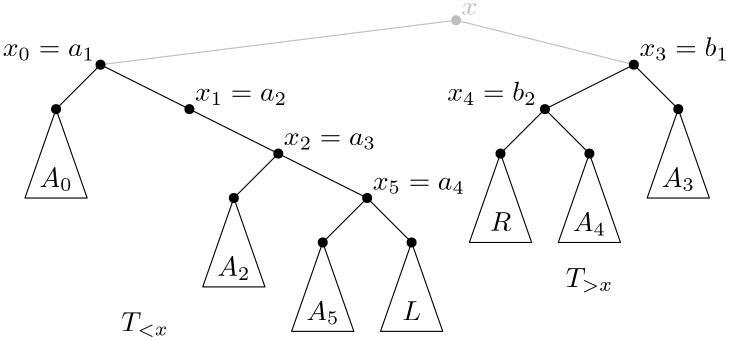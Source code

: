 <?xml version="1.0"?>
<!DOCTYPE ipe SYSTEM "ipe.dtd">
<ipe version="70212" creator="Ipe 7.2.13">
<info created="D:20200225145259" modified="D:20200313152528"/>
<ipestyle name="basic">
<symbol name="arrow/arc(spx)">
<path stroke="sym-stroke" fill="sym-stroke" pen="sym-pen">
0 0 m
-1 0.333 l
-1 -0.333 l
h
</path>
</symbol>
<symbol name="arrow/farc(spx)">
<path stroke="sym-stroke" fill="white" pen="sym-pen">
0 0 m
-1 0.333 l
-1 -0.333 l
h
</path>
</symbol>
<symbol name="arrow/ptarc(spx)">
<path stroke="sym-stroke" fill="sym-stroke" pen="sym-pen">
0 0 m
-1 0.333 l
-0.8 0 l
-1 -0.333 l
h
</path>
</symbol>
<symbol name="arrow/fptarc(spx)">
<path stroke="sym-stroke" fill="white" pen="sym-pen">
0 0 m
-1 0.333 l
-0.8 0 l
-1 -0.333 l
h
</path>
</symbol>
<symbol name="mark/circle(sx)" transformations="translations">
<path fill="sym-stroke">
0.6 0 0 0.6 0 0 e
0.4 0 0 0.4 0 0 e
</path>
</symbol>
<symbol name="mark/disk(sx)" transformations="translations">
<path fill="sym-stroke">
0.6 0 0 0.6 0 0 e
</path>
</symbol>
<symbol name="mark/fdisk(sfx)" transformations="translations">
<group>
<path fill="sym-fill">
0.5 0 0 0.5 0 0 e
</path>
<path fill="sym-stroke" fillrule="eofill">
0.6 0 0 0.6 0 0 e
0.4 0 0 0.4 0 0 e
</path>
</group>
</symbol>
<symbol name="mark/box(sx)" transformations="translations">
<path fill="sym-stroke" fillrule="eofill">
-0.6 -0.6 m
0.6 -0.6 l
0.6 0.6 l
-0.6 0.6 l
h
-0.4 -0.4 m
0.4 -0.4 l
0.4 0.4 l
-0.4 0.4 l
h
</path>
</symbol>
<symbol name="mark/square(sx)" transformations="translations">
<path fill="sym-stroke">
-0.6 -0.6 m
0.6 -0.6 l
0.6 0.6 l
-0.6 0.6 l
h
</path>
</symbol>
<symbol name="mark/fsquare(sfx)" transformations="translations">
<group>
<path fill="sym-fill">
-0.5 -0.5 m
0.5 -0.5 l
0.5 0.5 l
-0.5 0.5 l
h
</path>
<path fill="sym-stroke" fillrule="eofill">
-0.6 -0.6 m
0.6 -0.6 l
0.6 0.6 l
-0.6 0.6 l
h
-0.4 -0.4 m
0.4 -0.4 l
0.4 0.4 l
-0.4 0.4 l
h
</path>
</group>
</symbol>
<symbol name="mark/cross(sx)" transformations="translations">
<group>
<path fill="sym-stroke">
-0.43 -0.57 m
0.57 0.43 l
0.43 0.57 l
-0.57 -0.43 l
h
</path>
<path fill="sym-stroke">
-0.43 0.57 m
0.57 -0.43 l
0.43 -0.57 l
-0.57 0.43 l
h
</path>
</group>
</symbol>
<symbol name="arrow/fnormal(spx)">
<path stroke="sym-stroke" fill="white" pen="sym-pen">
0 0 m
-1 0.333 l
-1 -0.333 l
h
</path>
</symbol>
<symbol name="arrow/pointed(spx)">
<path stroke="sym-stroke" fill="sym-stroke" pen="sym-pen">
0 0 m
-1 0.333 l
-0.8 0 l
-1 -0.333 l
h
</path>
</symbol>
<symbol name="arrow/fpointed(spx)">
<path stroke="sym-stroke" fill="white" pen="sym-pen">
0 0 m
-1 0.333 l
-0.8 0 l
-1 -0.333 l
h
</path>
</symbol>
<symbol name="arrow/linear(spx)">
<path stroke="sym-stroke" pen="sym-pen">
-1 0.333 m
0 0 l
-1 -0.333 l
</path>
</symbol>
<symbol name="arrow/fdouble(spx)">
<path stroke="sym-stroke" fill="white" pen="sym-pen">
0 0 m
-1 0.333 l
-1 -0.333 l
h
-1 0 m
-2 0.333 l
-2 -0.333 l
h
</path>
</symbol>
<symbol name="arrow/double(spx)">
<path stroke="sym-stroke" fill="sym-stroke" pen="sym-pen">
0 0 m
-1 0.333 l
-1 -0.333 l
h
-1 0 m
-2 0.333 l
-2 -0.333 l
h
</path>
</symbol>
<pen name="heavier" value="0.8"/>
<pen name="fat" value="1.2"/>
<pen name="ultrafat" value="2"/>
<symbolsize name="large" value="5"/>
<symbolsize name="small" value="2"/>
<symbolsize name="tiny" value="1.1"/>
<arrowsize name="large" value="10"/>
<arrowsize name="small" value="5"/>
<arrowsize name="tiny" value="3"/>
<color name="red" value="1 0 0"/>
<color name="green" value="0 1 0"/>
<color name="blue" value="0 0 1"/>
<color name="yellow" value="1 1 0"/>
<color name="orange" value="1 0.647 0"/>
<color name="gold" value="1 0.843 0"/>
<color name="purple" value="0.627 0.125 0.941"/>
<color name="gray" value="0.745"/>
<color name="brown" value="0.647 0.165 0.165"/>
<color name="navy" value="0 0 0.502"/>
<color name="pink" value="1 0.753 0.796"/>
<color name="seagreen" value="0.18 0.545 0.341"/>
<color name="turquoise" value="0.251 0.878 0.816"/>
<color name="violet" value="0.933 0.51 0.933"/>
<color name="darkblue" value="0 0 0.545"/>
<color name="darkcyan" value="0 0.545 0.545"/>
<color name="darkgray" value="0.663"/>
<color name="darkgreen" value="0 0.392 0"/>
<color name="darkmagenta" value="0.545 0 0.545"/>
<color name="darkorange" value="1 0.549 0"/>
<color name="darkred" value="0.545 0 0"/>
<color name="lightblue" value="0.678 0.847 0.902"/>
<color name="lightcyan" value="0.878 1 1"/>
<color name="lightgray" value="0.827"/>
<color name="lightgreen" value="0.565 0.933 0.565"/>
<color name="lightyellow" value="1 1 0.878"/>
<dashstyle name="dashed" value="[4] 0"/>
<dashstyle name="dotted" value="[1 3] 0"/>
<dashstyle name="dash dotted" value="[4 2 1 2] 0"/>
<dashstyle name="dash dot dotted" value="[4 2 1 2 1 2] 0"/>
<textsize name="large" value="\large"/>
<textsize name="Large" value="\Large"/>
<textsize name="LARGE" value="\LARGE"/>
<textsize name="huge" value="\huge"/>
<textsize name="Huge" value="\Huge"/>
<textsize name="small" value="\small"/>
<textsize name="footnote" value="\footnotesize"/>
<textsize name="tiny" value="\tiny"/>
<textstyle name="center" begin="\begin{center}" end="\end{center}"/>
<textstyle name="itemize" begin="\begin{itemize}" end="\end{itemize}"/>
<textstyle name="item" begin="\begin{itemize}\item{}" end="\end{itemize}"/>
<gridsize name="4 pts" value="4"/>
<gridsize name="8 pts (~3 mm)" value="8"/>
<gridsize name="16 pts (~6 mm)" value="16"/>
<gridsize name="32 pts (~12 mm)" value="32"/>
<gridsize name="10 pts (~3.5 mm)" value="10"/>
<gridsize name="20 pts (~7 mm)" value="20"/>
<gridsize name="14 pts (~5 mm)" value="14"/>
<gridsize name="28 pts (~10 mm)" value="28"/>
<gridsize name="56 pts (~20 mm)" value="56"/>
<anglesize name="90 deg" value="90"/>
<anglesize name="60 deg" value="60"/>
<anglesize name="45 deg" value="45"/>
<anglesize name="30 deg" value="30"/>
<anglesize name="22.5 deg" value="22.5"/>
<opacity name="10%" value="0.1"/>
<opacity name="30%" value="0.3"/>
<opacity name="50%" value="0.5"/>
<opacity name="75%" value="0.75"/>
<tiling name="falling" angle="-60" step="4" width="1"/>
<tiling name="rising" angle="30" step="4" width="1"/>
</ipestyle>
<page>
<layer name="alpha"/>
<layer name="gamma"/>
<view layers="gamma" active="gamma"/>
<view layers="gamma" active="gamma"/>
<path layer="gamma" stroke="gray">
384 576 m
448 560 l
</path>
<path stroke="gray">
256 560 m
384 576 l
</path>
<use layer="alpha" name="mark/disk(sx)" pos="256 576" size="normal" stroke="black"/>
<use name="mark/disk(sx)" pos="288 560" size="normal" stroke="black"/>
<use name="mark/disk(sx)" pos="320 544" size="normal" stroke="black"/>
<use matrix="1 0 0 1 32 0" name="mark/disk(sx)" pos="416 528" size="normal" stroke="black"/>
<use matrix="1 0 0 1 32 0" name="mark/disk(sx)" pos="384 512" size="normal" stroke="black"/>
<use name="mark/disk(sx)" pos="352 496" size="normal" stroke="black"/>
<use name="mark/disk(sx)" pos="384 480" size="normal" stroke="black"/>
<path stroke="black">
256 576 m
288 560 l
320 544 l
448 528 l
416 512 l
352 496 l
384 480 l
</path>
<path matrix="0.7 0 0 1 60.8 16" stroke="black">
256 544 m
240 512 l
272 512 l
h
</path>
<path matrix="0.7 0 0 1 124.8 -16" stroke="black">
256 544 m
240 512 l
272 512 l
h
</path>
<path matrix="0.7 0 0 1 284.8 -32" stroke="black">
256 544 m
240 512 l
272 512 l
h
</path>
<path matrix="0.7 0 0 1 252.8 -48" stroke="black">
256 544 m
240 512 l
272 512 l
h
</path>
<path matrix="0.7 0 0 1 156.8 -64" stroke="black">
256 544 m
240 512 l
272 512 l
h
</path>
<path matrix="0.7 0 0 1 188.8 -80" stroke="black">
256 544 m
240 512 l
272 512 l
h
</path>
<path matrix="0.7 0 0 1 220.8 -80" stroke="black">
256 544 m
240 512 l
272 512 l
h
</path>
<path stroke="black">
256 576 m
240 560 l
</path>
<path stroke="black">
320 544 m
304 528 l
</path>
<path stroke="black">
352 496 m
336 480 l
</path>
<path stroke="black">
384 480 m
368 464 l
</path>
<path stroke="black">
384 480 m
400 464 l
</path>
<path stroke="black">
416 512 m
432 496 l
</path>
<path stroke="black">
448 528 m
464 512 l
</path>
<text matrix="1 0 0 1 2 2" transformations="translations" pos="384 480" stroke="black" type="label" width="29.141" height="4.294" depth="1.49" valign="baseline" style="math">x=x_6</text>
<text matrix="1 0 0 1 2 3" transformations="translations" pos="256 576" stroke="black" type="label" width="10.163" height="4.294" depth="1.49" valign="baseline" style="math">x_0</text>
<text matrix="1 0 0 1 34 -13" transformations="translations" pos="256 576" stroke="black" type="label" width="10.163" height="4.294" depth="1.49" valign="baseline" style="math">x_1</text>
<text matrix="1 0 0 1 66 -29" transformations="translations" pos="256 576" stroke="black" type="label" width="10.163" height="4.294" depth="1.49" valign="baseline" style="math">x_2</text>
<text matrix="1 0 0 1 194 -45" transformations="translations" pos="256 576" stroke="black" type="label" width="10.163" height="4.294" depth="1.49" valign="baseline" style="math">x_3</text>
<text matrix="1 0 0 1 157 -61" transformations="translations" pos="256 576" stroke="black" type="label" width="10.163" height="4.294" depth="1.49" halign="right" valign="baseline" style="math">x_4</text>
<text matrix="1 0 0 1 93 -77" transformations="translations" pos="256 576" stroke="black" type="label" width="10.163" height="4.294" depth="1.49" halign="right" valign="baseline" style="math">x_5</text>
<text matrix="1 0 0 1 0 -12" transformations="translations" pos="240 544" stroke="black" type="label" width="11.941" height="6.812" depth="1.49" halign="center" valign="baseline" style="math">A_0</text>
<text matrix="1 0 0 1 64 -44" transformations="translations" pos="240 544" stroke="black" type="label" width="11.941" height="6.812" depth="1.49" halign="center" valign="baseline" style="math">A_2</text>
<text matrix="1 0 0 1 96 -92" transformations="translations" pos="240 544" stroke="black" type="label" width="11.941" height="6.812" depth="1.49" halign="center" valign="baseline" style="math">A_5</text>
<text matrix="1 0 0 1 224 -60" transformations="translations" pos="240 544" stroke="black" type="label" width="11.941" height="6.812" depth="1.49" halign="center" valign="baseline" style="math">A_3</text>
<text matrix="1 0 0 1 192 -76" transformations="translations" pos="240 544" stroke="black" type="label" width="11.941" height="6.812" depth="1.49" halign="center" valign="baseline" style="math">A_4</text>
<text matrix="1 0 0 1 160 -108" transformations="translations" pos="240 544" stroke="black" type="label" width="7.641" height="6.808" depth="0" halign="center" valign="baseline" style="math">R</text>
<text matrix="1 0 0 1 128 -108" transformations="translations" pos="240 544" stroke="black" type="label" width="6.78" height="6.808" depth="0" halign="center" valign="baseline" style="math">L</text>
<use name="mark/disk(sx)" pos="240 560" size="normal" stroke="black"/>
<use name="mark/disk(sx)" pos="304 528" size="normal" stroke="black"/>
<use name="mark/disk(sx)" pos="336 480" size="normal" stroke="black"/>
<use name="mark/disk(sx)" pos="368 464" size="normal" stroke="black"/>
<use name="mark/disk(sx)" pos="400 464" size="normal" stroke="black"/>
<use name="mark/disk(sx)" pos="432 496" size="normal" stroke="black"/>
<use name="mark/disk(sx)" pos="464 512" size="normal" stroke="black"/>
<use layer="gamma" matrix="1 0 0 1 0 176" name="mark/disk(sx)" pos="384 400" size="normal" stroke="gray"/>
<use matrix="1 0 0 1 0 176" name="mark/disk(sx)" pos="256 384" size="normal" stroke="black"/>
<use matrix="1 0 0 1 0 176" name="mark/disk(sx)" pos="288 368" size="normal" stroke="black"/>
<use matrix="1 0 0 1 0 176" name="mark/disk(sx)" pos="320 352" size="normal" stroke="black"/>
<use matrix="1 0 0 1 0 176" name="mark/disk(sx)" pos="352 336" size="normal" stroke="black"/>
<use matrix="1 0 0 1 0 176" name="mark/disk(sx)" pos="448 384" size="normal" stroke="black"/>
<use matrix="1 0 0 1 0 176" name="mark/disk(sx)" pos="416 368" size="normal" stroke="black"/>
<path stroke="black">
256 560 m
288 544 l
320 528 l
352 512 l
</path>
<path stroke="black">
448 560 m
416 544 l
</path>
<path matrix="0.7 0 0 1 284.8 0" stroke="black">
256 544 m
240 512 l
272 512 l
h
</path>
<path matrix="0.7 0 0 1 252.8 -16" stroke="black">
256 544 m
240 512 l
272 512 l
h
</path>
<path matrix="1 0 0 1 0 32" stroke="black">
416 512 m
432 496 l
</path>
<path matrix="1 0 0 1 0 32" stroke="black">
448 528 m
464 512 l
</path>
<text matrix="1 0 0 1 224 -28" transformations="translations" pos="240 544" stroke="black" type="label" width="11.941" height="6.812" depth="1.49" halign="center" valign="baseline" style="math">A_3</text>
<text matrix="1 0 0 1 192 -44" transformations="translations" pos="240 544" stroke="black" type="label" width="11.941" height="6.812" depth="1.49" halign="center" valign="baseline" style="math">A_4</text>
<use matrix="1 0 0 1 0 32" name="mark/disk(sx)" pos="432 496" size="normal" stroke="black"/>
<use matrix="1 0 0 1 0 32" name="mark/disk(sx)" pos="464 512" size="normal" stroke="black"/>
<path matrix="0.7 0 0 1 60.8 0" stroke="black">
256 544 m
240 512 l
272 512 l
h
</path>
<path matrix="0.7 0 0 1 124.8 -32" stroke="black">
256 544 m
240 512 l
272 512 l
h
</path>
<path matrix="1 0 0 1 0 -16" stroke="black">
256 576 m
240 560 l
</path>
<path matrix="1 0 0 1 0 -16" stroke="black">
320 544 m
304 528 l
</path>
<text matrix="1 0 0 1 0 -28" transformations="translations" pos="240 544" stroke="black" type="label" width="11.941" height="6.812" depth="1.49" halign="center" valign="baseline" style="math">A_0</text>
<text matrix="1 0 0 1 64 -60" transformations="translations" pos="240 544" stroke="black" type="label" width="11.941" height="6.812" depth="1.49" halign="center" valign="baseline" style="math">A_2</text>
<use matrix="1 0 0 1 0 -16" name="mark/disk(sx)" pos="240 560" size="normal" stroke="black"/>
<use matrix="1 0 0 1 0 -16" name="mark/disk(sx)" pos="304 528" size="normal" stroke="black"/>
<path matrix="0.7 0 0 1 156.8 -48" stroke="black">
256 544 m
240 512 l
272 512 l
h
</path>
<path matrix="1 0 0 1 0 16" stroke="black">
352 496 m
336 480 l
</path>
<text matrix="1 0 0 1 96 -76" transformations="translations" pos="240 544" stroke="black" type="label" width="11.941" height="6.812" depth="1.49" halign="center" valign="baseline" style="math">A_5</text>
<use matrix="1 0 0 1 0 16" name="mark/disk(sx)" pos="336 480" size="normal" stroke="black"/>
<path matrix="0.7 0 0 1 188.8 -48" stroke="black">
256 544 m
240 512 l
272 512 l
h
</path>
<text matrix="1 0 0 1 128 -76" transformations="translations" pos="240 544" stroke="black" type="label" width="6.78" height="6.808" depth="0" halign="center" valign="baseline" style="math">L</text>
<use matrix="1 0 0 1 0 32" name="mark/disk(sx)" pos="368 464" size="normal" stroke="black"/>
<path matrix="0.7 0 0 1 220.8 -16" stroke="black">
256 544 m
240 512 l
272 512 l
h
</path>
<text matrix="1 0 0 1 160 -44" transformations="translations" pos="240 544" stroke="black" type="label" width="7.641" height="6.808" depth="0" halign="center" valign="baseline" style="math">R</text>
<use matrix="1 0 0 1 0 64" name="mark/disk(sx)" pos="400 464" size="normal" stroke="black"/>
<path matrix="1 0 0 1 0 176" stroke="black">
416 368 m
400 352 l
</path>
<path matrix="1 0 0 1 0 176" stroke="black">
352 336 m
368 320 l
</path>
<text matrix="1 0 0 1 2 98" transformations="translations" pos="384 480" stroke="gray" type="label" width="5.694" height="4.289" depth="0" valign="baseline" style="math">x</text>
<text matrix="1 0 0 1 -2 -13" transformations="translations" pos="256 576" stroke="black" type="label" width="33.182" height="4.294" depth="1.49" halign="right" valign="baseline" style="math">x_0=a_1</text>
<text matrix="1 0 0 1 34 -29" transformations="translations" pos="256 576" stroke="black" type="label" width="33.182" height="4.294" depth="1.49" valign="baseline" style="math">x_1=a_2</text>
<text matrix="1 0 0 1 66 -45" transformations="translations" pos="256 576" stroke="black" type="label" width="33.182" height="4.294" depth="1.49" valign="baseline" style="math">x_2=a_3</text>
<text matrix="1 0 0 1 194 -13" transformations="translations" pos="256 576" stroke="black" type="label" width="32.192" height="6.923" depth="1.49" valign="baseline" style="math">x_3=b_1</text>
<text matrix="1 0 0 1 157 -29" transformations="translations" pos="256 576" stroke="black" type="label" width="32.192" height="6.923" depth="1.49" halign="right" valign="baseline" style="math">x_4=b_2</text>
<text matrix="1 0 0 1 98 -61" transformations="translations" pos="256 576" stroke="black" type="label" width="33.182" height="4.294" depth="1.49" valign="baseline" style="math">x_5=a_4</text>
<text layer="alpha" matrix="1 0 0 1 -19 -13" transformations="translations" pos="256 576" stroke="black" type="label" width="8.781" height="4.294" depth="1.49" halign="right" valign="baseline" style="math">c_0</text>
<text matrix="1 0 0 1 45 -45" transformations="translations" pos="256 576" stroke="black" type="label" width="8.781" height="4.294" depth="1.49" halign="right" valign="baseline" style="math">c_2</text>
<text matrix="1 0 0 1 77 -93" transformations="translations" pos="256 576" stroke="black" type="label" width="8.781" height="4.294" depth="1.49" halign="right" valign="baseline" style="math">c_5</text>
<text matrix="1 0 0 1 210 -61" transformations="translations" pos="256 576" stroke="black" type="label" width="8.781" height="4.294" depth="1.49" valign="baseline" style="math">c_3</text>
<text matrix="1 0 0 1 178 -77" transformations="translations" pos="256 576" stroke="black" type="label" width="8.781" height="4.294" depth="1.49" valign="baseline" style="math">c_4</text>
<text layer="gamma" transformations="translations" pos="272 464" stroke="black" type="label" width="17.065" height="6.81" depth="2.02" halign="center" valign="baseline" style="math">T_{&lt;x}</text>
<text matrix="1 0 0 1 160 16" transformations="translations" pos="272 464" stroke="black" type="label" width="17.065" height="6.81" depth="2.02" halign="center" valign="baseline" style="math">T_{&gt;x}</text>
</page>
</ipe>
